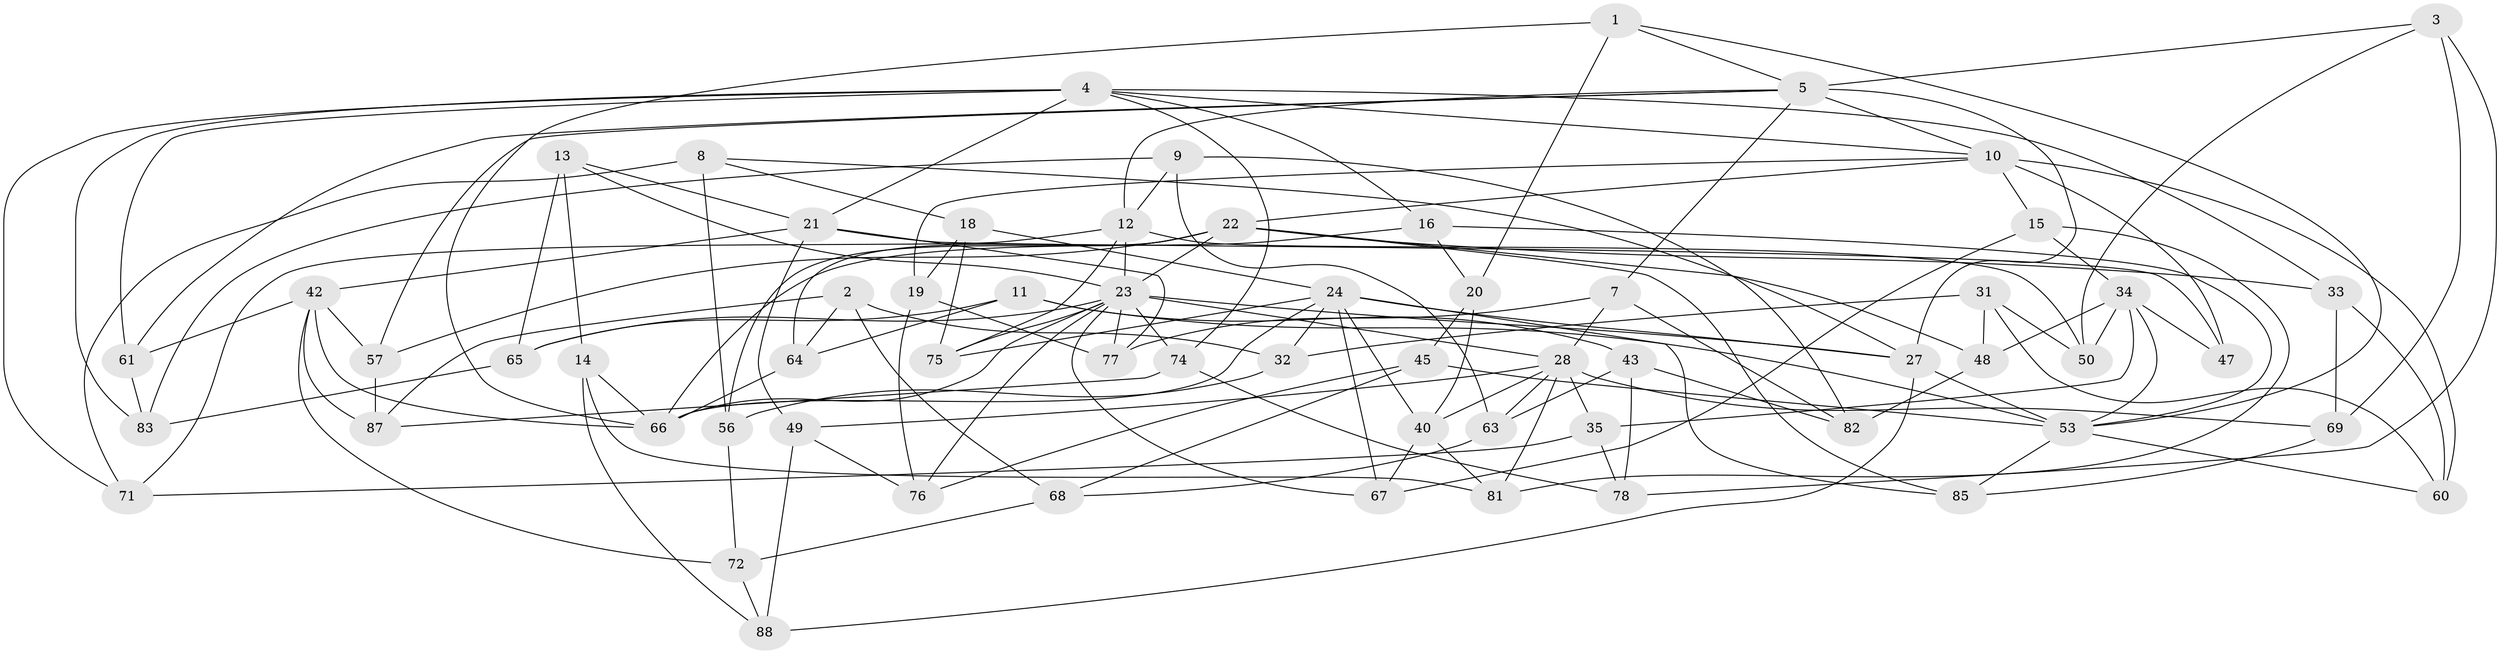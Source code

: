 // original degree distribution, {4: 1.0}
// Generated by graph-tools (version 1.1) at 2025/20/03/04/25 18:20:39]
// undirected, 62 vertices, 148 edges
graph export_dot {
graph [start="1"]
  node [color=gray90,style=filled];
  1;
  2;
  3;
  4 [super="+17+6"];
  5 [super="+26"];
  7;
  8;
  9;
  10 [super="+39+51"];
  11;
  12 [super="+58"];
  13;
  14;
  15;
  16;
  18;
  19;
  20;
  21 [super="+36"];
  22 [super="+25+89"];
  23 [super="+79+44+29"];
  24 [super="+73+38"];
  27 [super="+37"];
  28 [super="+46+30"];
  31;
  32;
  33;
  34 [super="+41"];
  35;
  40 [super="+54"];
  42 [super="+52"];
  43;
  45;
  47;
  48;
  49;
  50;
  53 [super="+59+55"];
  56;
  57;
  60;
  61;
  63;
  64;
  65;
  66 [super="+86+80"];
  67;
  68;
  69;
  71;
  72;
  74;
  75;
  76;
  77;
  78;
  81;
  82;
  83;
  85;
  87;
  88;
  1 -- 5;
  1 -- 20;
  1 -- 66;
  1 -- 53;
  2 -- 32;
  2 -- 68;
  2 -- 87;
  2 -- 64;
  3 -- 50;
  3 -- 69;
  3 -- 78;
  3 -- 5;
  4 -- 16;
  4 -- 33;
  4 -- 83;
  4 -- 61;
  4 -- 71;
  4 -- 74;
  4 -- 10;
  4 -- 21;
  5 -- 57;
  5 -- 7;
  5 -- 27;
  5 -- 61;
  5 -- 12;
  5 -- 10;
  7 -- 82;
  7 -- 77;
  7 -- 28;
  8 -- 56;
  8 -- 18;
  8 -- 71;
  8 -- 27;
  9 -- 12;
  9 -- 82;
  9 -- 83;
  9 -- 63;
  10 -- 47 [weight=2];
  10 -- 19;
  10 -- 60;
  10 -- 15;
  10 -- 22;
  11 -- 65;
  11 -- 43;
  11 -- 53;
  11 -- 64;
  12 -- 75;
  12 -- 23;
  12 -- 50;
  12 -- 71;
  13 -- 65;
  13 -- 14;
  13 -- 21;
  13 -- 23;
  14 -- 66;
  14 -- 88;
  14 -- 81;
  15 -- 67;
  15 -- 81;
  15 -- 34;
  16 -- 20;
  16 -- 66;
  16 -- 53;
  18 -- 75;
  18 -- 24;
  18 -- 19;
  19 -- 77;
  19 -- 76;
  20 -- 45;
  20 -- 40;
  21 -- 42;
  21 -- 77;
  21 -- 47;
  21 -- 49;
  22 -- 56;
  22 -- 48;
  22 -- 33;
  22 -- 64;
  22 -- 57;
  22 -- 85;
  22 -- 23;
  23 -- 74;
  23 -- 27;
  23 -- 75;
  23 -- 76;
  23 -- 66;
  23 -- 65;
  23 -- 67;
  23 -- 28;
  23 -- 77;
  24 -- 40 [weight=2];
  24 -- 32;
  24 -- 66 [weight=2];
  24 -- 85;
  24 -- 27;
  24 -- 75;
  24 -- 67;
  27 -- 53;
  27 -- 88;
  28 -- 63;
  28 -- 49;
  28 -- 35;
  28 -- 40;
  28 -- 81;
  28 -- 69;
  31 -- 32;
  31 -- 60;
  31 -- 48;
  31 -- 50;
  32 -- 56;
  33 -- 60;
  33 -- 69;
  34 -- 53;
  34 -- 48;
  34 -- 50;
  34 -- 35;
  34 -- 47;
  35 -- 71;
  35 -- 78;
  40 -- 67;
  40 -- 81;
  42 -- 61;
  42 -- 57;
  42 -- 72;
  42 -- 66;
  42 -- 87;
  43 -- 78;
  43 -- 82;
  43 -- 63;
  45 -- 76;
  45 -- 68;
  45 -- 53;
  48 -- 82;
  49 -- 88;
  49 -- 76;
  53 -- 85;
  53 -- 60;
  56 -- 72;
  57 -- 87;
  61 -- 83;
  63 -- 68;
  64 -- 66;
  65 -- 83;
  68 -- 72;
  69 -- 85;
  72 -- 88;
  74 -- 78;
  74 -- 87;
}
